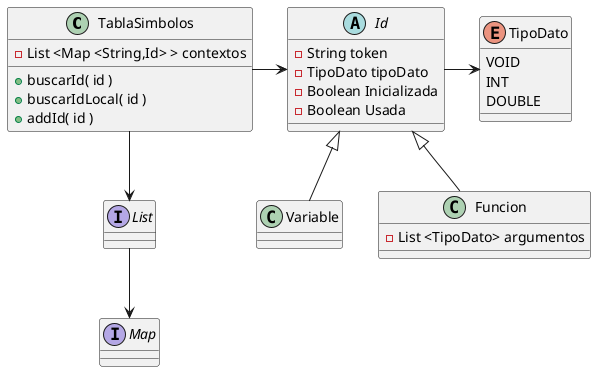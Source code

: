 @startuml TablaSimbolos

class TablaSimbolos{
    - List <Map <String,Id> > contextos
    + buscarId( id )
    + buscarIdLocal( id )
    + addId( id )
}

abstract class Id{
    - String token
    - TipoDato tipoDato
    - Boolean Inicializada
    - Boolean Usada
}

class Variable
class Funcion{
    - List <TipoDato> argumentos
}

enum TipoDato{
    VOID
    INT
    DOUBLE
}

interface List

interface Map

TablaSimbolos -> Id
TablaSimbolos --> List
List --> Map

Id -> TipoDato
Id <|-- Variable
Id <|-- Funcion

@enduml